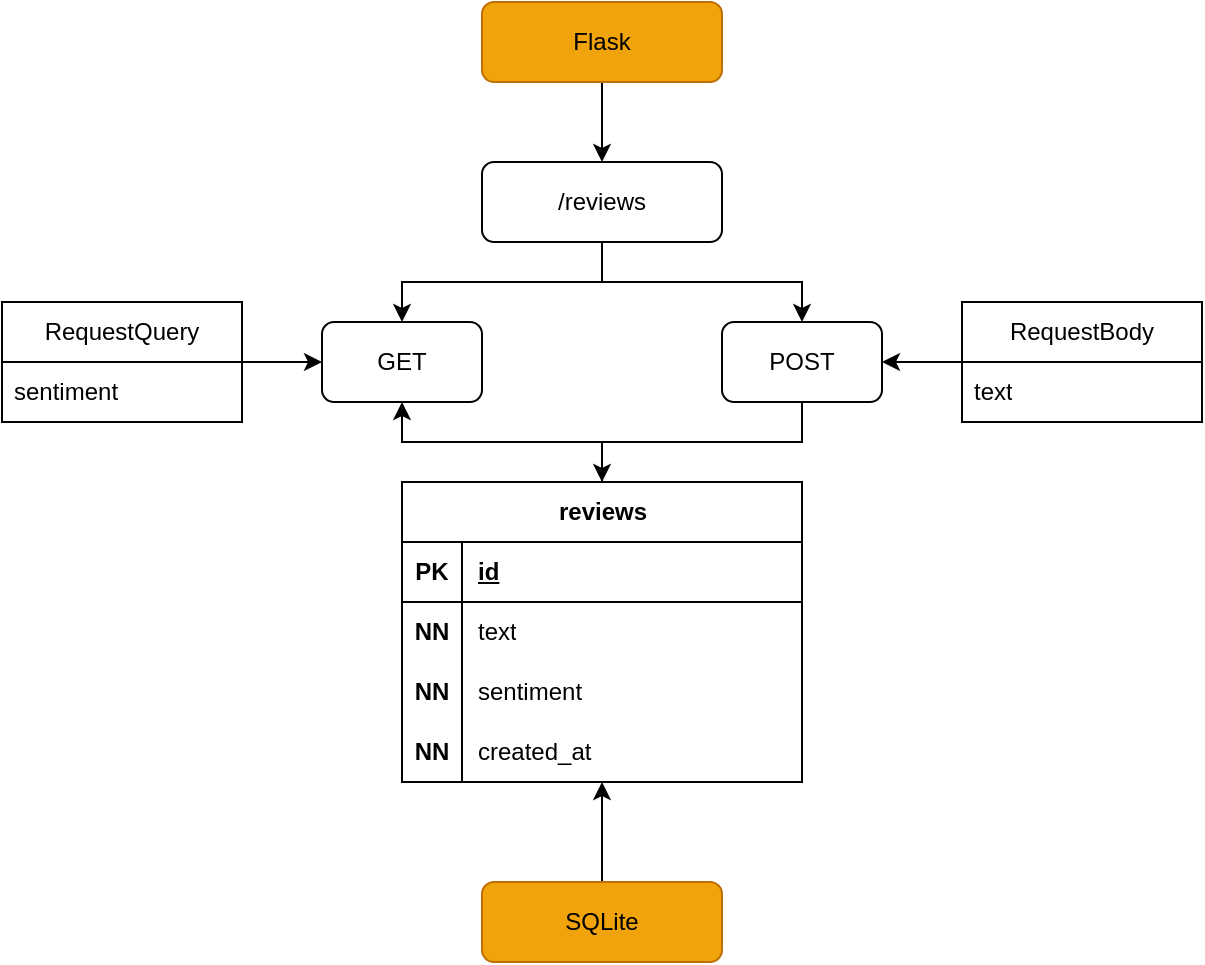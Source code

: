 <mxfile version="27.0.9">
  <diagram name="Page-1" id="bwmpkLucZd5y22Payi5b">
    <mxGraphModel dx="1054" dy="1297" grid="1" gridSize="10" guides="1" tooltips="1" connect="1" arrows="1" fold="1" page="1" pageScale="1" pageWidth="850" pageHeight="1100" math="0" shadow="0">
      <root>
        <mxCell id="0" />
        <mxCell id="1" parent="0" />
        <mxCell id="IMDZ0DuiXAJjl9hzex_8-4" value="" style="edgeStyle=orthogonalEdgeStyle;rounded=0;orthogonalLoop=1;jettySize=auto;html=1;" edge="1" parent="1" source="IMDZ0DuiXAJjl9hzex_8-1" target="IMDZ0DuiXAJjl9hzex_8-3">
          <mxGeometry relative="1" as="geometry" />
        </mxCell>
        <mxCell id="IMDZ0DuiXAJjl9hzex_8-1" value="Flask" style="rounded=1;whiteSpace=wrap;html=1;fillColor=#f0a30a;fontColor=#000000;strokeColor=#BD7000;" vertex="1" parent="1">
          <mxGeometry x="360" y="240" width="120" height="40" as="geometry" />
        </mxCell>
        <mxCell id="IMDZ0DuiXAJjl9hzex_8-25" style="edgeStyle=orthogonalEdgeStyle;rounded=0;orthogonalLoop=1;jettySize=auto;html=1;" edge="1" parent="1" source="IMDZ0DuiXAJjl9hzex_8-2" target="IMDZ0DuiXAJjl9hzex_8-9">
          <mxGeometry relative="1" as="geometry" />
        </mxCell>
        <mxCell id="IMDZ0DuiXAJjl9hzex_8-2" value="SQLite" style="rounded=1;whiteSpace=wrap;html=1;fillColor=#f0a30a;fontColor=#000000;strokeColor=#BD7000;" vertex="1" parent="1">
          <mxGeometry x="360" y="680" width="120" height="40" as="geometry" />
        </mxCell>
        <mxCell id="IMDZ0DuiXAJjl9hzex_8-6" value="" style="edgeStyle=orthogonalEdgeStyle;rounded=0;orthogonalLoop=1;jettySize=auto;html=1;" edge="1" parent="1" source="IMDZ0DuiXAJjl9hzex_8-3" target="IMDZ0DuiXAJjl9hzex_8-5">
          <mxGeometry relative="1" as="geometry" />
        </mxCell>
        <mxCell id="IMDZ0DuiXAJjl9hzex_8-8" style="edgeStyle=orthogonalEdgeStyle;rounded=0;orthogonalLoop=1;jettySize=auto;html=1;" edge="1" parent="1" source="IMDZ0DuiXAJjl9hzex_8-3" target="IMDZ0DuiXAJjl9hzex_8-7">
          <mxGeometry relative="1" as="geometry" />
        </mxCell>
        <mxCell id="IMDZ0DuiXAJjl9hzex_8-3" value="/reviews" style="whiteSpace=wrap;html=1;rounded=1;" vertex="1" parent="1">
          <mxGeometry x="360" y="320" width="120" height="40" as="geometry" />
        </mxCell>
        <mxCell id="IMDZ0DuiXAJjl9hzex_8-5" value="GET" style="whiteSpace=wrap;html=1;rounded=1;" vertex="1" parent="1">
          <mxGeometry x="280" y="400" width="80" height="40" as="geometry" />
        </mxCell>
        <mxCell id="IMDZ0DuiXAJjl9hzex_8-48" style="edgeStyle=orthogonalEdgeStyle;rounded=0;orthogonalLoop=1;jettySize=auto;html=1;" edge="1" parent="1" source="IMDZ0DuiXAJjl9hzex_8-7" target="IMDZ0DuiXAJjl9hzex_8-9">
          <mxGeometry relative="1" as="geometry" />
        </mxCell>
        <mxCell id="IMDZ0DuiXAJjl9hzex_8-7" value="POST" style="whiteSpace=wrap;html=1;rounded=1;" vertex="1" parent="1">
          <mxGeometry x="480" y="400" width="80" height="40" as="geometry" />
        </mxCell>
        <mxCell id="IMDZ0DuiXAJjl9hzex_8-49" style="edgeStyle=orthogonalEdgeStyle;rounded=0;orthogonalLoop=1;jettySize=auto;html=1;" edge="1" parent="1" source="IMDZ0DuiXAJjl9hzex_8-9" target="IMDZ0DuiXAJjl9hzex_8-5">
          <mxGeometry relative="1" as="geometry" />
        </mxCell>
        <mxCell id="IMDZ0DuiXAJjl9hzex_8-9" value="reviews" style="shape=table;startSize=30;container=1;collapsible=1;childLayout=tableLayout;fixedRows=1;rowLines=0;fontStyle=1;align=center;resizeLast=1;html=1;" vertex="1" parent="1">
          <mxGeometry x="320" y="480" width="200" height="150" as="geometry" />
        </mxCell>
        <mxCell id="IMDZ0DuiXAJjl9hzex_8-10" value="" style="shape=tableRow;horizontal=0;startSize=0;swimlaneHead=0;swimlaneBody=0;fillColor=none;collapsible=0;dropTarget=0;points=[[0,0.5],[1,0.5]];portConstraint=eastwest;top=0;left=0;right=0;bottom=1;" vertex="1" parent="IMDZ0DuiXAJjl9hzex_8-9">
          <mxGeometry y="30" width="200" height="30" as="geometry" />
        </mxCell>
        <mxCell id="IMDZ0DuiXAJjl9hzex_8-11" value="PK" style="shape=partialRectangle;connectable=0;fillColor=none;top=0;left=0;bottom=0;right=0;fontStyle=1;overflow=hidden;whiteSpace=wrap;html=1;" vertex="1" parent="IMDZ0DuiXAJjl9hzex_8-10">
          <mxGeometry width="30" height="30" as="geometry">
            <mxRectangle width="30" height="30" as="alternateBounds" />
          </mxGeometry>
        </mxCell>
        <mxCell id="IMDZ0DuiXAJjl9hzex_8-12" value="id" style="shape=partialRectangle;connectable=0;fillColor=none;top=0;left=0;bottom=0;right=0;align=left;spacingLeft=6;fontStyle=5;overflow=hidden;whiteSpace=wrap;html=1;" vertex="1" parent="IMDZ0DuiXAJjl9hzex_8-10">
          <mxGeometry x="30" width="170" height="30" as="geometry">
            <mxRectangle width="170" height="30" as="alternateBounds" />
          </mxGeometry>
        </mxCell>
        <mxCell id="IMDZ0DuiXAJjl9hzex_8-13" value="" style="shape=tableRow;horizontal=0;startSize=0;swimlaneHead=0;swimlaneBody=0;fillColor=none;collapsible=0;dropTarget=0;points=[[0,0.5],[1,0.5]];portConstraint=eastwest;top=0;left=0;right=0;bottom=0;" vertex="1" parent="IMDZ0DuiXAJjl9hzex_8-9">
          <mxGeometry y="60" width="200" height="30" as="geometry" />
        </mxCell>
        <mxCell id="IMDZ0DuiXAJjl9hzex_8-14" value="&lt;b&gt;NN&lt;/b&gt;" style="shape=partialRectangle;connectable=0;fillColor=none;top=0;left=0;bottom=0;right=0;editable=1;overflow=hidden;whiteSpace=wrap;html=1;" vertex="1" parent="IMDZ0DuiXAJjl9hzex_8-13">
          <mxGeometry width="30" height="30" as="geometry">
            <mxRectangle width="30" height="30" as="alternateBounds" />
          </mxGeometry>
        </mxCell>
        <mxCell id="IMDZ0DuiXAJjl9hzex_8-15" value="text" style="shape=partialRectangle;connectable=0;fillColor=none;top=0;left=0;bottom=0;right=0;align=left;spacingLeft=6;overflow=hidden;whiteSpace=wrap;html=1;" vertex="1" parent="IMDZ0DuiXAJjl9hzex_8-13">
          <mxGeometry x="30" width="170" height="30" as="geometry">
            <mxRectangle width="170" height="30" as="alternateBounds" />
          </mxGeometry>
        </mxCell>
        <mxCell id="IMDZ0DuiXAJjl9hzex_8-16" value="" style="shape=tableRow;horizontal=0;startSize=0;swimlaneHead=0;swimlaneBody=0;fillColor=none;collapsible=0;dropTarget=0;points=[[0,0.5],[1,0.5]];portConstraint=eastwest;top=0;left=0;right=0;bottom=0;" vertex="1" parent="IMDZ0DuiXAJjl9hzex_8-9">
          <mxGeometry y="90" width="200" height="30" as="geometry" />
        </mxCell>
        <mxCell id="IMDZ0DuiXAJjl9hzex_8-17" value="&lt;b&gt;NN&lt;/b&gt;" style="shape=partialRectangle;connectable=0;fillColor=none;top=0;left=0;bottom=0;right=0;editable=1;overflow=hidden;whiteSpace=wrap;html=1;" vertex="1" parent="IMDZ0DuiXAJjl9hzex_8-16">
          <mxGeometry width="30" height="30" as="geometry">
            <mxRectangle width="30" height="30" as="alternateBounds" />
          </mxGeometry>
        </mxCell>
        <mxCell id="IMDZ0DuiXAJjl9hzex_8-18" value="sentiment" style="shape=partialRectangle;connectable=0;fillColor=none;top=0;left=0;bottom=0;right=0;align=left;spacingLeft=6;overflow=hidden;whiteSpace=wrap;html=1;" vertex="1" parent="IMDZ0DuiXAJjl9hzex_8-16">
          <mxGeometry x="30" width="170" height="30" as="geometry">
            <mxRectangle width="170" height="30" as="alternateBounds" />
          </mxGeometry>
        </mxCell>
        <mxCell id="IMDZ0DuiXAJjl9hzex_8-19" value="" style="shape=tableRow;horizontal=0;startSize=0;swimlaneHead=0;swimlaneBody=0;fillColor=none;collapsible=0;dropTarget=0;points=[[0,0.5],[1,0.5]];portConstraint=eastwest;top=0;left=0;right=0;bottom=0;" vertex="1" parent="IMDZ0DuiXAJjl9hzex_8-9">
          <mxGeometry y="120" width="200" height="30" as="geometry" />
        </mxCell>
        <mxCell id="IMDZ0DuiXAJjl9hzex_8-20" value="&lt;b&gt;NN&lt;/b&gt;" style="shape=partialRectangle;connectable=0;fillColor=none;top=0;left=0;bottom=0;right=0;editable=1;overflow=hidden;whiteSpace=wrap;html=1;" vertex="1" parent="IMDZ0DuiXAJjl9hzex_8-19">
          <mxGeometry width="30" height="30" as="geometry">
            <mxRectangle width="30" height="30" as="alternateBounds" />
          </mxGeometry>
        </mxCell>
        <mxCell id="IMDZ0DuiXAJjl9hzex_8-21" value="created_at" style="shape=partialRectangle;connectable=0;fillColor=none;top=0;left=0;bottom=0;right=0;align=left;spacingLeft=6;overflow=hidden;whiteSpace=wrap;html=1;" vertex="1" parent="IMDZ0DuiXAJjl9hzex_8-19">
          <mxGeometry x="30" width="170" height="30" as="geometry">
            <mxRectangle width="170" height="30" as="alternateBounds" />
          </mxGeometry>
        </mxCell>
        <mxCell id="IMDZ0DuiXAJjl9hzex_8-40" style="edgeStyle=orthogonalEdgeStyle;rounded=0;orthogonalLoop=1;jettySize=auto;html=1;" edge="1" parent="1" source="IMDZ0DuiXAJjl9hzex_8-26" target="IMDZ0DuiXAJjl9hzex_8-7">
          <mxGeometry relative="1" as="geometry" />
        </mxCell>
        <mxCell id="IMDZ0DuiXAJjl9hzex_8-26" value="RequestBody" style="swimlane;fontStyle=0;childLayout=stackLayout;horizontal=1;startSize=30;horizontalStack=0;resizeParent=1;resizeParentMax=0;resizeLast=0;collapsible=1;marginBottom=0;whiteSpace=wrap;html=1;" vertex="1" parent="1">
          <mxGeometry x="600" y="390" width="120" height="60" as="geometry" />
        </mxCell>
        <mxCell id="IMDZ0DuiXAJjl9hzex_8-27" value="text" style="text;strokeColor=none;fillColor=none;align=left;verticalAlign=middle;spacingLeft=4;spacingRight=4;overflow=hidden;points=[[0,0.5],[1,0.5]];portConstraint=eastwest;rotatable=0;whiteSpace=wrap;html=1;" vertex="1" parent="IMDZ0DuiXAJjl9hzex_8-26">
          <mxGeometry y="30" width="120" height="30" as="geometry" />
        </mxCell>
        <mxCell id="IMDZ0DuiXAJjl9hzex_8-46" style="edgeStyle=orthogonalEdgeStyle;rounded=0;orthogonalLoop=1;jettySize=auto;html=1;" edge="1" parent="1" source="IMDZ0DuiXAJjl9hzex_8-34" target="IMDZ0DuiXAJjl9hzex_8-5">
          <mxGeometry relative="1" as="geometry" />
        </mxCell>
        <mxCell id="IMDZ0DuiXAJjl9hzex_8-34" value="RequestQuery" style="swimlane;fontStyle=0;childLayout=stackLayout;horizontal=1;startSize=30;horizontalStack=0;resizeParent=1;resizeParentMax=0;resizeLast=0;collapsible=1;marginBottom=0;whiteSpace=wrap;html=1;" vertex="1" parent="1">
          <mxGeometry x="120" y="390" width="120" height="60" as="geometry" />
        </mxCell>
        <mxCell id="IMDZ0DuiXAJjl9hzex_8-35" value="sentiment" style="text;strokeColor=none;fillColor=none;align=left;verticalAlign=middle;spacingLeft=4;spacingRight=4;overflow=hidden;points=[[0,0.5],[1,0.5]];portConstraint=eastwest;rotatable=0;whiteSpace=wrap;html=1;" vertex="1" parent="IMDZ0DuiXAJjl9hzex_8-34">
          <mxGeometry y="30" width="120" height="30" as="geometry" />
        </mxCell>
      </root>
    </mxGraphModel>
  </diagram>
</mxfile>
